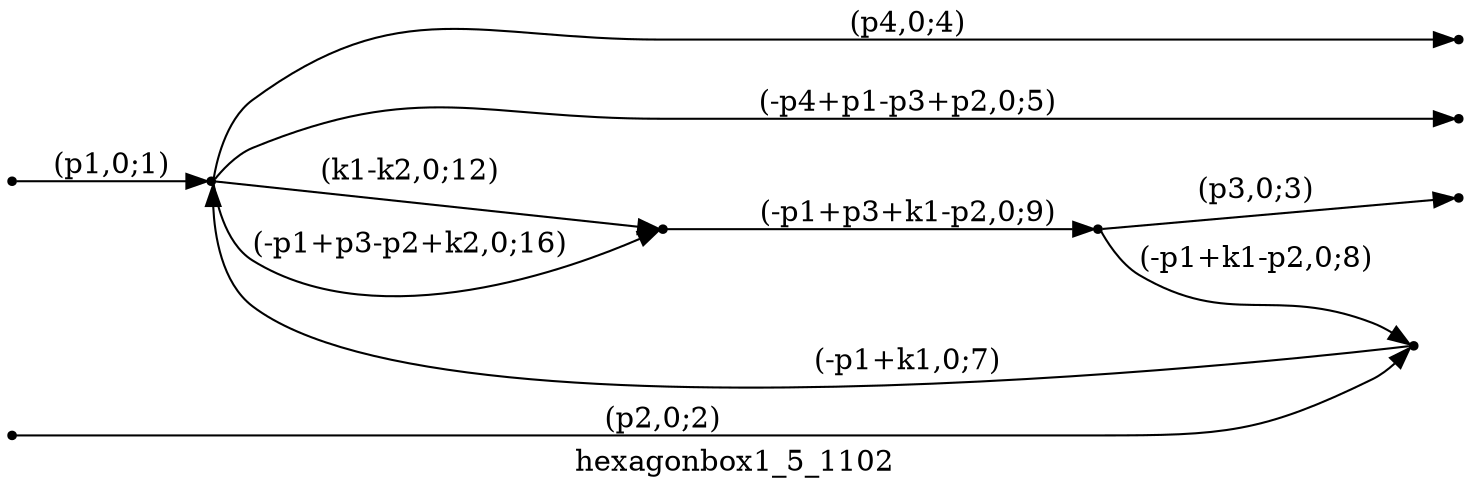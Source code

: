 digraph hexagonbox1_5_1102 {
  label="hexagonbox1_5_1102";
  rankdir="LR";
  subgraph edges {
    -1 -> 4 [label="(p1,0;1)"];
    -2 -> 1 [label="(p2,0;2)"];
    2 -> -3 [label="(p3,0;3)"];
    4 -> -4 [label="(p4,0;4)"];
    4 -> -5 [label="(-p4+p1-p3+p2,0;5)"];
    1 -> 4 [label="(-p1+k1,0;7)"];
    2 -> 1 [label="(-p1+k1-p2,0;8)"];
    3 -> 2 [label="(-p1+p3+k1-p2,0;9)"];
    4 -> 3 [label="(k1-k2,0;12)"];
    4 -> 3 [label="(-p1+p3-p2+k2,0;16)"];
  }
  subgraph incoming { rank="source"; -1; -2; }
  subgraph outgoing { rank="sink"; -3; -4; -5; }
-5 [shape=point];
-4 [shape=point];
-3 [shape=point];
-2 [shape=point];
-1 [shape=point];
1 [shape=point];
2 [shape=point];
3 [shape=point];
4 [shape=point];
}

